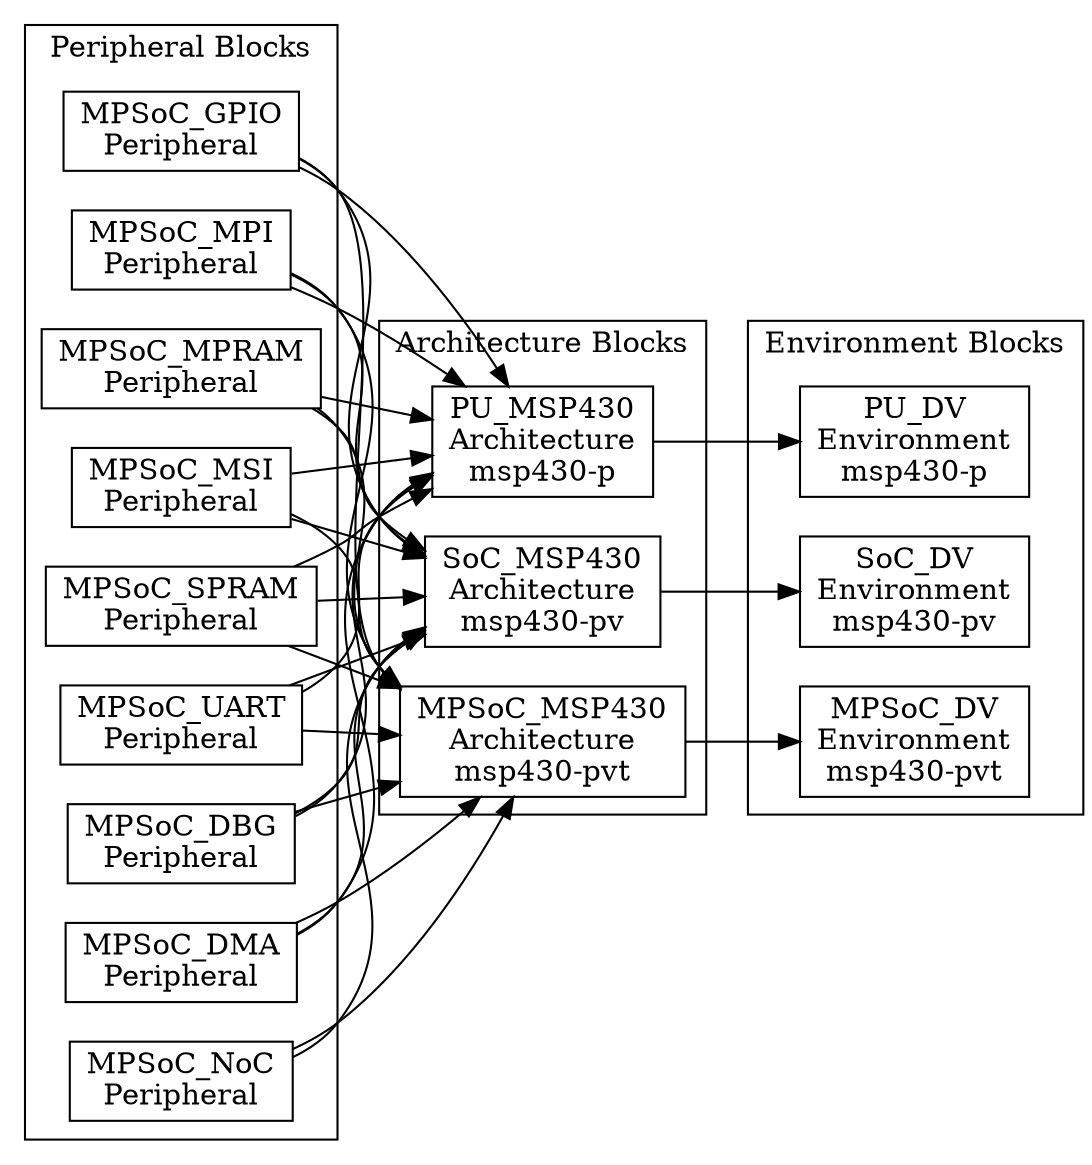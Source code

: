 digraph Project {
  // Introduction
  graph [rankdir = LR];
  node[shape=record];

  // Peripheral Blocks
  subgraph "cluster PeripheralBlocks" { label = "Peripheral Blocks";
    MPSoC_DBG[label="MPSoC_DBG\nPeripheral"];
    MPSoC_DMA[label="MPSoC_DMA\nPeripheral"];
    MPSoC_GPIO[label="MPSoC_GPIO\nPeripheral"];
    MPSoC_MPI[label="MPSoC_MPI\nPeripheral"];
    MPSoC_MPRAM[label="MPSoC_MPRAM\nPeripheral"];
    MPSoC_MSI[label="MPSoC_MSI\nPeripheral"];
    MPSoC_NoC[label="MPSoC_NoC\nPeripheral"];
    MPSoC_SPRAM[label="MPSoC_SPRAM\nPeripheral"];
    MPSoC_UART[label="MPSoC_UART\nPeripheral"];
  }

  // Architecture Blocks
  subgraph "cluster ArchitectureBlocks" { label = "Architecture Blocks";
    MPSoC_MSP430[label="MPSoC_MSP430\nArchitecture\nmsp430-pvt"];
    SoC_MSP430[label="SoC_MSP430\nArchitecture\nmsp430-pv"];
    PU_MSP430[label="PU_MSP430\nArchitecture\nmsp430-p"];
  }

  // Environment Blocks
  subgraph "cluster EnvironmentBlocks" { label = "Environment Blocks";
    MPSoC_DV[label="MPSoC_DV\nEnvironment\nmsp430-pvt"];
    SoC_DV[label="SoC_DV\nEnvironment\nmsp430-pv"];
    PU_DV[label="PU_DV\nEnvironment\nmsp430-p"];
  }

  // Peripheral -> Architecture
  MPSoC_DBG -> MPSoC_MSP430;
  MPSoC_DMA -> MPSoC_MSP430;
  MPSoC_GPIO -> MPSoC_MSP430;
  MPSoC_MPI -> MPSoC_MSP430;
  MPSoC_MPRAM -> MPSoC_MSP430;
  MPSoC_MSI -> MPSoC_MSP430;
  MPSoC_NoC -> MPSoC_MSP430;
  MPSoC_SPRAM -> MPSoC_MSP430;
  MPSoC_UART -> MPSoC_MSP430;

  MPSoC_DBG -> SoC_MSP430;
  MPSoC_DMA -> SoC_MSP430;
  MPSoC_GPIO -> SoC_MSP430;
  MPSoC_MPI -> SoC_MSP430;
  MPSoC_MPRAM -> SoC_MSP430;
  MPSoC_MSI -> SoC_MSP430;
  MPSoC_NoC -> SoC_MSP430;
  MPSoC_SPRAM -> SoC_MSP430;
  MPSoC_UART -> SoC_MSP430;

  MPSoC_DBG -> PU_MSP430;
  MPSoC_DMA -> PU_MSP430;
  MPSoC_GPIO -> PU_MSP430;
  MPSoC_MPI -> PU_MSP430;
  MPSoC_MPRAM -> PU_MSP430;
  MPSoC_MSI -> PU_MSP430;
  MPSoC_SPRAM -> PU_MSP430;
  MPSoC_UART -> PU_MSP430;

  // Architecture -> Environment
  PU_MSP430 -> PU_DV;

  SoC_MSP430 -> SoC_DV;

  MPSoC_MSP430 -> MPSoC_DV;
}
